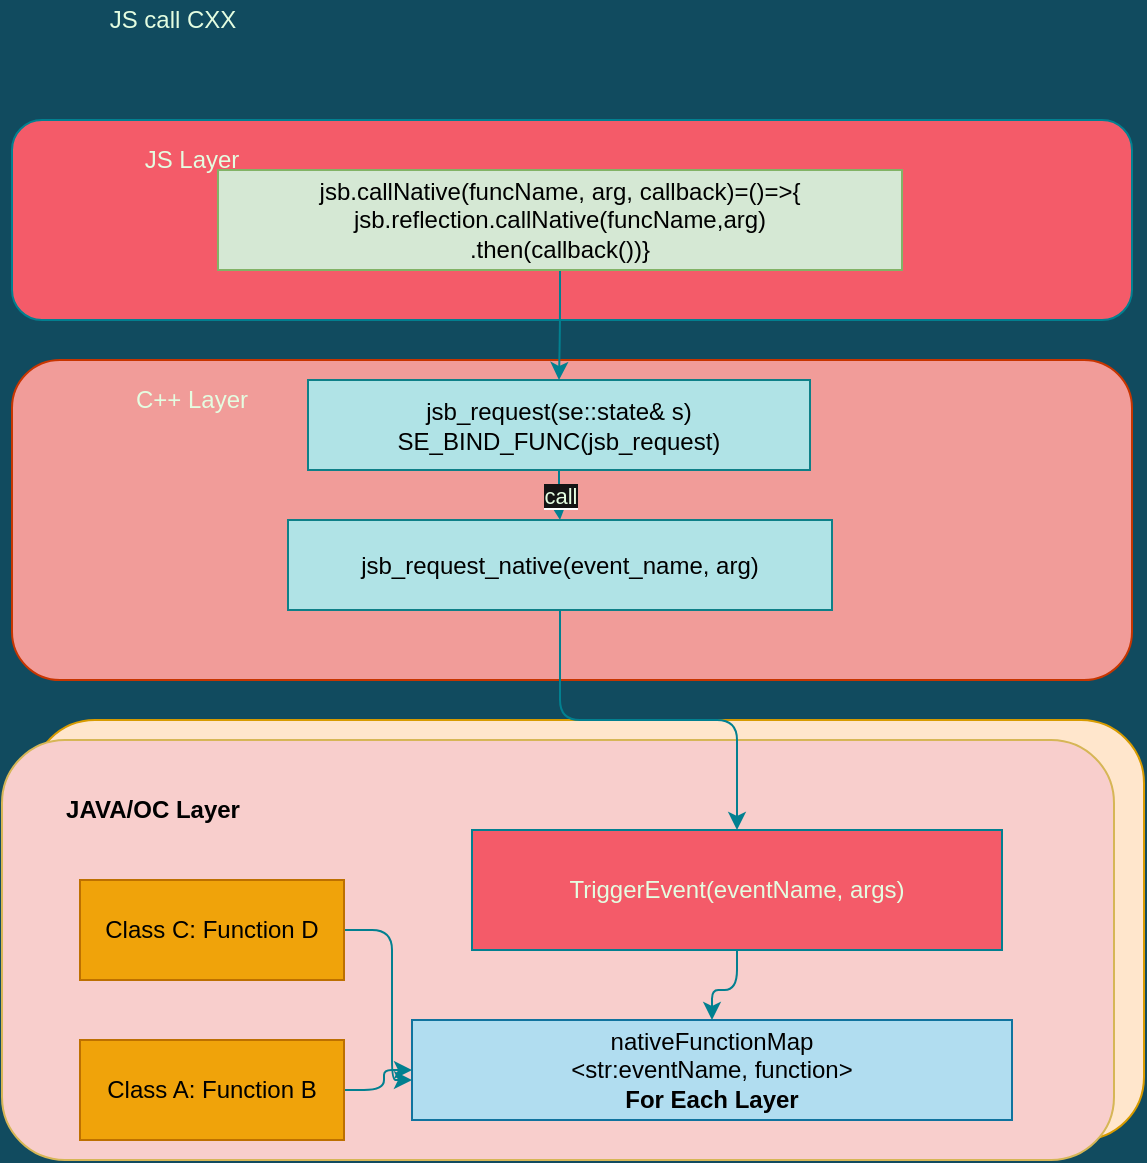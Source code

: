 <mxfile version="15.0.6" type="device" pages="3"><diagram id="mkpDoKUvkKoUuHL7RT0w" name="Solution2-seperateMaps"><mxGraphModel dx="1550" dy="835" grid="1" gridSize="10" guides="1" tooltips="1" connect="1" arrows="1" fold="1" page="1" pageScale="1" pageWidth="827" pageHeight="1169" background="#114B5F" math="0" shadow="0"><root><mxCell id="EYXqkd50lBTTVtrtmj-3-0"/><mxCell id="EYXqkd50lBTTVtrtmj-3-1" parent="EYXqkd50lBTTVtrtmj-3-0"/><mxCell id="EYXqkd50lBTTVtrtmj-3-51" value="" style="rounded=1;whiteSpace=wrap;html=1;sketch=0;strokeColor=#d79b00;fillColor=#ffe6cc;" parent="EYXqkd50lBTTVtrtmj-3-1" vertex="1"><mxGeometry x="160" y="530" width="556" height="210" as="geometry"/></mxCell><mxCell id="EYXqkd50lBTTVtrtmj-3-23" value="" style="rounded=1;whiteSpace=wrap;html=1;sketch=0;fontColor=#E4FDE1;strokeColor=#028090;fillColor=#F45B69;" parent="EYXqkd50lBTTVtrtmj-3-1" vertex="1"><mxGeometry x="150" y="230" width="560" height="100" as="geometry"/></mxCell><mxCell id="EYXqkd50lBTTVtrtmj-3-24" value="JS Layer" style="text;html=1;strokeColor=none;fillColor=none;align=center;verticalAlign=middle;whiteSpace=wrap;rounded=0;sketch=0;fontColor=#E4FDE1;" parent="EYXqkd50lBTTVtrtmj-3-1" vertex="1"><mxGeometry x="200" y="240" width="80" height="20" as="geometry"/></mxCell><mxCell id="EYXqkd50lBTTVtrtmj-3-25" value="" style="rounded=1;whiteSpace=wrap;html=1;sketch=0;strokeColor=#C73500;fontColor=#000000;fillColor=#F19C99;" parent="EYXqkd50lBTTVtrtmj-3-1" vertex="1"><mxGeometry x="150" y="350" width="560" height="160" as="geometry"/></mxCell><mxCell id="EYXqkd50lBTTVtrtmj-3-26" value="C++ Layer" style="text;html=1;strokeColor=none;fillColor=none;align=center;verticalAlign=middle;whiteSpace=wrap;rounded=0;sketch=0;fontColor=#E4FDE1;" parent="EYXqkd50lBTTVtrtmj-3-1" vertex="1"><mxGeometry x="200" y="360" width="80" height="20" as="geometry"/></mxCell><mxCell id="EYXqkd50lBTTVtrtmj-3-27" value="&lt;span style=&quot;background-color: rgb(20 , 20 , 20)&quot;&gt;call&lt;/span&gt;" style="edgeStyle=orthogonalEdgeStyle;curved=0;rounded=1;sketch=0;orthogonalLoop=1;jettySize=auto;html=1;fontColor=#E4FDE1;strokeColor=#028090;fillColor=#F45B69;" parent="EYXqkd50lBTTVtrtmj-3-1" source="EYXqkd50lBTTVtrtmj-3-28" target="EYXqkd50lBTTVtrtmj-3-29" edge="1"><mxGeometry relative="1" as="geometry"/></mxCell><mxCell id="EYXqkd50lBTTVtrtmj-3-28" value="jsb_request(se::state&amp;amp; s)&lt;br&gt;SE_BIND_FUNC(jsb_request)" style="rounded=0;whiteSpace=wrap;html=1;sketch=0;strokeColor=#0e8088;fillColor=#b0e3e6;" parent="EYXqkd50lBTTVtrtmj-3-1" vertex="1"><mxGeometry x="298" y="360" width="251" height="45" as="geometry"/></mxCell><mxCell id="EYXqkd50lBTTVtrtmj-3-29" value="jsb_request_native(event_name, arg)" style="rounded=0;whiteSpace=wrap;html=1;sketch=0;strokeColor=#0e8088;fillColor=#b0e3e6;" parent="EYXqkd50lBTTVtrtmj-3-1" vertex="1"><mxGeometry x="288" y="430" width="272" height="45" as="geometry"/></mxCell><mxCell id="EYXqkd50lBTTVtrtmj-3-30" style="edgeStyle=orthogonalEdgeStyle;curved=0;rounded=1;sketch=0;orthogonalLoop=1;jettySize=auto;html=1;fontColor=#E4FDE1;strokeColor=#028090;fillColor=#F45B69;" parent="EYXqkd50lBTTVtrtmj-3-1" source="EYXqkd50lBTTVtrtmj-3-31" target="EYXqkd50lBTTVtrtmj-3-28" edge="1"><mxGeometry relative="1" as="geometry"/></mxCell><mxCell id="EYXqkd50lBTTVtrtmj-3-31" value="jsb.callNative(funcName, arg, callback)=()=&amp;gt;{&lt;br&gt;jsb.reflection.callNative(funcName,arg)&lt;br&gt;&lt;div style=&quot;&quot;&gt;&lt;span&gt;.then(callback())&lt;/span&gt;&lt;span&gt;}&lt;/span&gt;&lt;/div&gt;" style="rounded=0;whiteSpace=wrap;html=1;sketch=0;strokeColor=#82b366;fillColor=#d5e8d4;align=center;" parent="EYXqkd50lBTTVtrtmj-3-1" vertex="1"><mxGeometry x="253" y="255" width="342" height="50" as="geometry"/></mxCell><mxCell id="EYXqkd50lBTTVtrtmj-3-32" value="JS call CXX" style="text;html=1;align=center;verticalAlign=middle;resizable=0;points=[];autosize=1;strokeColor=none;fontColor=#E4FDE1;" parent="EYXqkd50lBTTVtrtmj-3-1" vertex="1"><mxGeometry x="190" y="170" width="80" height="20" as="geometry"/></mxCell><mxCell id="EYXqkd50lBTTVtrtmj-3-33" value="" style="rounded=1;whiteSpace=wrap;html=1;sketch=0;strokeColor=#d6b656;fillColor=#F8CECC;" parent="EYXqkd50lBTTVtrtmj-3-1" vertex="1"><mxGeometry x="145" y="540" width="556" height="210" as="geometry"/></mxCell><mxCell id="EYXqkd50lBTTVtrtmj-3-34" value="&lt;b&gt;JAVA/OC Layer&lt;/b&gt;" style="text;html=1;align=center;verticalAlign=middle;resizable=0;points=[];autosize=1;strokeColor=none;" parent="EYXqkd50lBTTVtrtmj-3-1" vertex="1"><mxGeometry x="170" y="565" width="100" height="20" as="geometry"/></mxCell><mxCell id="EYXqkd50lBTTVtrtmj-3-45" value="nativeFunctionMap&lt;br&gt;&amp;lt;str:eventName, function&amp;gt;&lt;br&gt;&lt;b&gt;For Each Layer&lt;/b&gt;" style="rounded=0;whiteSpace=wrap;html=1;sketch=0;strokeColor=#10739e;fillColor=#b1ddf0;" parent="EYXqkd50lBTTVtrtmj-3-1" vertex="1"><mxGeometry x="350" y="680" width="300" height="50" as="geometry"/></mxCell><mxCell id="EYXqkd50lBTTVtrtmj-3-47" value="" style="edgeStyle=orthogonalEdgeStyle;curved=0;rounded=1;sketch=0;orthogonalLoop=1;jettySize=auto;html=1;fontColor=#E4FDE1;strokeColor=#028090;fillColor=#F45B69;" parent="EYXqkd50lBTTVtrtmj-3-1" source="EYXqkd50lBTTVtrtmj-3-43" target="EYXqkd50lBTTVtrtmj-3-45" edge="1"><mxGeometry relative="1" as="geometry"><Array as="points"><mxPoint x="340" y="635"/><mxPoint x="340" y="710"/></Array></mxGeometry></mxCell><mxCell id="EYXqkd50lBTTVtrtmj-3-43" value="Class C: Function D" style="rounded=0;whiteSpace=wrap;html=1;sketch=0;strokeColor=#BD7000;fillColor=#f0a30a;fontColor=#000000;" parent="EYXqkd50lBTTVtrtmj-3-1" vertex="1"><mxGeometry x="184" y="610" width="132" height="50" as="geometry"/></mxCell><mxCell id="EYXqkd50lBTTVtrtmj-3-46" value="" style="edgeStyle=orthogonalEdgeStyle;curved=0;rounded=1;sketch=0;orthogonalLoop=1;jettySize=auto;html=1;fontColor=#E4FDE1;strokeColor=#028090;fillColor=#F45B69;" parent="EYXqkd50lBTTVtrtmj-3-1" source="EYXqkd50lBTTVtrtmj-3-37" target="EYXqkd50lBTTVtrtmj-3-45" edge="1"><mxGeometry relative="1" as="geometry"/></mxCell><mxCell id="EYXqkd50lBTTVtrtmj-3-37" value="Class A: Function B" style="rounded=0;whiteSpace=wrap;html=1;sketch=0;strokeColor=#BD7000;fillColor=#f0a30a;fontColor=#000000;" parent="EYXqkd50lBTTVtrtmj-3-1" vertex="1"><mxGeometry x="184" y="690" width="132" height="50" as="geometry"/></mxCell><mxCell id="EYXqkd50lBTTVtrtmj-3-50" value="" style="edgeStyle=orthogonalEdgeStyle;curved=0;rounded=1;sketch=0;orthogonalLoop=1;jettySize=auto;html=1;fontColor=#E4FDE1;strokeColor=#028090;fillColor=#F45B69;" parent="EYXqkd50lBTTVtrtmj-3-1" source="EYXqkd50lBTTVtrtmj-3-48" target="EYXqkd50lBTTVtrtmj-3-45" edge="1"><mxGeometry relative="1" as="geometry"/></mxCell><mxCell id="EYXqkd50lBTTVtrtmj-3-48" value="TriggerEvent(eventName, args)" style="rounded=0;whiteSpace=wrap;html=1;sketch=0;fontColor=#E4FDE1;strokeColor=#028090;fillColor=#F45B69;" parent="EYXqkd50lBTTVtrtmj-3-1" vertex="1"><mxGeometry x="380" y="585" width="265" height="60" as="geometry"/></mxCell><mxCell id="EYXqkd50lBTTVtrtmj-3-49" style="edgeStyle=orthogonalEdgeStyle;curved=0;rounded=1;sketch=0;orthogonalLoop=1;jettySize=auto;html=1;fontColor=#E4FDE1;strokeColor=#028090;fillColor=#F45B69;" parent="EYXqkd50lBTTVtrtmj-3-1" source="EYXqkd50lBTTVtrtmj-3-29" target="EYXqkd50lBTTVtrtmj-3-48" edge="1"><mxGeometry relative="1" as="geometry"/></mxCell></root></mxGraphModel></diagram><diagram id="AXRN6p_8oE8iCNBeiGXJ" name="Solution JAVA/OS call JS"><mxGraphModel dx="886" dy="477" grid="1" gridSize="10" guides="1" tooltips="1" connect="1" arrows="1" fold="1" page="1" pageScale="1" pageWidth="827" pageHeight="1169" background="#114B5F" math="0" shadow="0"><root><mxCell id="u20ZnwzxxfQye61AJNGh-0"/><mxCell id="u20ZnwzxxfQye61AJNGh-1" parent="u20ZnwzxxfQye61AJNGh-0"/><mxCell id="fCknvgu3qPvbuOH-GlAi-0" value="JAVA call JS" style="text;html=1;align=center;verticalAlign=middle;resizable=0;points=[];autosize=1;strokeColor=none;fontColor=#E4FDE1;" vertex="1" parent="u20ZnwzxxfQye61AJNGh-1"><mxGeometry x="210" y="240" width="80" height="20" as="geometry"/></mxCell><mxCell id="ShuQGfLB42YetVopQrC6-1" value="" style="group" vertex="1" connectable="0" parent="u20ZnwzxxfQye61AJNGh-1"><mxGeometry x="210" y="270" width="370" height="160" as="geometry"/></mxCell><mxCell id="712Tn1QudkW3Q_IlymMP-0" value="" style="rounded=1;whiteSpace=wrap;html=1;sketch=0;fontColor=#E4FDE1;strokeColor=#028090;fillColor=#F45B69;" vertex="1" parent="ShuQGfLB42YetVopQrC6-1"><mxGeometry width="370" height="122.353" as="geometry"/></mxCell><mxCell id="ShuQGfLB42YetVopQrC6-0" value="JAVA/OC" style="text;html=1;strokeColor=none;fillColor=none;align=center;verticalAlign=middle;whiteSpace=wrap;rounded=0;sketch=0;fontColor=#E4FDE1;" vertex="1" parent="ShuQGfLB42YetVopQrC6-1"><mxGeometry width="40" height="18.824" as="geometry"/></mxCell><mxCell id="ShuQGfLB42YetVopQrC6-5" value="" style="group" vertex="1" connectable="0" parent="ShuQGfLB42YetVopQrC6-1"><mxGeometry x="60" y="37.647" width="250" height="47.059" as="geometry"/></mxCell><mxCell id="ShuQGfLB42YetVopQrC6-3" value="callJsMethod(eventName, arg, callback?)" style="rounded=0;whiteSpace=wrap;html=1;sketch=0;strokeColor=#6c8ebf;fillColor=#dae8fc;" vertex="1" parent="ShuQGfLB42YetVopQrC6-5"><mxGeometry width="250" height="28.235" as="geometry"/></mxCell><mxCell id="ShuQGfLB42YetVopQrC6-4" value="&amp;lt;Native CXX Code&amp;gt; callJsMethod" style="rounded=0;whiteSpace=wrap;html=1;sketch=0;fontColor=#000000;strokeColor=#C73500;fillColor=#fa6800;" vertex="1" parent="ShuQGfLB42YetVopQrC6-5"><mxGeometry y="28.235" width="250" height="18.824" as="geometry"/></mxCell><mxCell id="ShuQGfLB42YetVopQrC6-9" value="" style="group" vertex="1" connectable="0" parent="u20ZnwzxxfQye61AJNGh-1"><mxGeometry x="210" y="410" width="370" height="70" as="geometry"/></mxCell><mxCell id="ShuQGfLB42YetVopQrC6-6" value="" style="rounded=1;whiteSpace=wrap;html=1;sketch=0;fontColor=#E4FDE1;strokeColor=#028090;fillColor=#F19C99;" vertex="1" parent="ShuQGfLB42YetVopQrC6-9"><mxGeometry width="370" height="70" as="geometry"/></mxCell><mxCell id="ShuQGfLB42YetVopQrC6-8" value="CXX Layer" style="text;html=1;align=center;verticalAlign=middle;resizable=0;points=[];autosize=1;strokeColor=none;fontColor=#E4FDE1;" vertex="1" parent="ShuQGfLB42YetVopQrC6-9"><mxGeometry width="70" height="20" as="geometry"/></mxCell><mxCell id="ShuQGfLB42YetVopQrC6-10" value="ScriptEngine::globalObject-&amp;gt;call()" style="rounded=0;whiteSpace=wrap;html=1;sketch=0;strokeColor=#0e8088;fillColor=#b0e3e6;" vertex="1" parent="ShuQGfLB42YetVopQrC6-9"><mxGeometry x="70" y="21" width="230" height="19" as="geometry"/></mxCell><mxCell id="ShuQGfLB42YetVopQrC6-11" value="" style="group;fillColor=#b1ddf0;strokeColor=#10739e;" vertex="1" connectable="0" parent="u20ZnwzxxfQye61AJNGh-1"><mxGeometry x="210" y="520" width="370" height="70" as="geometry"/></mxCell><mxCell id="ShuQGfLB42YetVopQrC6-12" value="" style="rounded=1;whiteSpace=wrap;html=1;sketch=0;fontColor=#E4FDE1;strokeColor=#028090;fillColor=#F8CECC;" vertex="1" parent="ShuQGfLB42YetVopQrC6-11"><mxGeometry y="-20" width="370" height="90" as="geometry"/></mxCell><mxCell id="ShuQGfLB42YetVopQrC6-13" value="JS Layer" style="text;html=1;align=center;verticalAlign=middle;resizable=0;points=[];autosize=1;strokeColor=none;fontColor=#E4FDE1;" vertex="1" parent="ShuQGfLB42YetVopQrC6-11"><mxGeometry x="5" width="60" height="20" as="geometry"/></mxCell><mxCell id="ShuQGfLB42YetVopQrC6-14" value="global eventName(args)=&amp;gt;array" style="rounded=0;whiteSpace=wrap;html=1;sketch=0;strokeColor=#0e8088;fillColor=#b0e3e6;" vertex="1" parent="ShuQGfLB42YetVopQrC6-11"><mxGeometry x="80" y="40" width="230" height="19" as="geometry"/></mxCell><mxCell id="Vv8cYrvflHJQg_h7ji0P-3" value="TriggerEvent" style="rounded=0;whiteSpace=wrap;html=1;sketch=0;strokeColor=#10739e;fillColor=#b1ddf0;" vertex="1" parent="ShuQGfLB42YetVopQrC6-11"><mxGeometry x="220" y="-10" width="120" height="30" as="geometry"/></mxCell><mxCell id="ShuQGfLB42YetVopQrC6-7" value="" style="edgeStyle=orthogonalEdgeStyle;curved=0;rounded=1;sketch=0;orthogonalLoop=1;jettySize=auto;html=1;fontColor=#E4FDE1;strokeColor=#028090;fillColor=#F45B69;" edge="1" parent="u20ZnwzxxfQye61AJNGh-1" source="ShuQGfLB42YetVopQrC6-4" target="ShuQGfLB42YetVopQrC6-10"><mxGeometry relative="1" as="geometry"><mxPoint x="395" y="430" as="targetPoint"/></mxGeometry></mxCell><mxCell id="Vv8cYrvflHJQg_h7ji0P-1" value="EventMap[str, func]" style="rounded=0;whiteSpace=wrap;html=1;sketch=0;strokeColor=#0e8088;fillColor=#b0e3e6;" vertex="1" parent="u20ZnwzxxfQye61AJNGh-1"><mxGeometry x="275" y="510" width="120" height="30" as="geometry"/></mxCell><mxCell id="Vv8cYrvflHJQg_h7ji0P-2" style="edgeStyle=orthogonalEdgeStyle;curved=0;rounded=1;sketch=0;orthogonalLoop=1;jettySize=auto;html=1;fontColor=#E4FDE1;strokeColor=#028090;fillColor=#F45B69;" edge="1" parent="u20ZnwzxxfQye61AJNGh-1" source="ShuQGfLB42YetVopQrC6-14" target="Vv8cYrvflHJQg_h7ji0P-1"><mxGeometry relative="1" as="geometry"><Array as="points"><mxPoint x="280" y="570"/></Array></mxGeometry></mxCell><mxCell id="Vv8cYrvflHJQg_h7ji0P-4" value="" style="edgeStyle=orthogonalEdgeStyle;curved=0;rounded=1;sketch=0;orthogonalLoop=1;jettySize=auto;html=1;fontColor=#E4FDE1;strokeColor=#028090;fillColor=#F45B69;" edge="1" parent="u20ZnwzxxfQye61AJNGh-1" source="Vv8cYrvflHJQg_h7ji0P-3" target="Vv8cYrvflHJQg_h7ji0P-1"><mxGeometry relative="1" as="geometry"/></mxCell><mxCell id="Vv8cYrvflHJQg_h7ji0P-5" style="edgeStyle=orthogonalEdgeStyle;curved=0;rounded=1;sketch=0;orthogonalLoop=1;jettySize=auto;html=1;fontColor=#E4FDE1;strokeColor=#028090;fillColor=#F45B69;" edge="1" parent="u20ZnwzxxfQye61AJNGh-1" source="ShuQGfLB42YetVopQrC6-10" target="Vv8cYrvflHJQg_h7ji0P-3"><mxGeometry relative="1" as="geometry"/></mxCell></root></mxGraphModel></diagram><diagram id="3K6mIeaBWJzKamSJSXGW" name="Page-3"><mxGraphModel dx="1550" dy="835" grid="1" gridSize="10" guides="1" tooltips="1" connect="1" arrows="1" fold="1" page="1" pageScale="1" pageWidth="827" pageHeight="1169" background="#114B5F" math="0" shadow="0"><root><mxCell id="2tC8X2QQi1bqv-vn44eR-0"/><mxCell id="2tC8X2QQi1bqv-vn44eR-1" parent="2tC8X2QQi1bqv-vn44eR-0"/><mxCell id="2tC8X2QQi1bqv-vn44eR-66" value="JAVA" style="shape=umlFrame;whiteSpace=wrap;html=1;rounded=0;labelBackgroundColor=none;sketch=0;fontSize=14;fontColor=#FFFFFF;strokeColor=#028090;strokeWidth=3;fillColor=#F45B69;align=center;" vertex="1" parent="2tC8X2QQi1bqv-vn44eR-1"><mxGeometry x="70" y="880" width="690" height="230" as="geometry"/></mxCell><mxCell id="2tC8X2QQi1bqv-vn44eR-64" value="CXX" style="shape=umlFrame;whiteSpace=wrap;html=1;rounded=0;labelBackgroundColor=none;sketch=0;fontSize=14;fontColor=#FFFFFF;strokeColor=#028090;strokeWidth=3;fillColor=#F45B69;align=center;" vertex="1" parent="2tC8X2QQi1bqv-vn44eR-1"><mxGeometry x="70" y="630" width="690" height="220" as="geometry"/></mxCell><mxCell id="2tC8X2QQi1bqv-vn44eR-63" value="JS" style="shape=umlFrame;whiteSpace=wrap;html=1;rounded=0;labelBackgroundColor=none;sketch=0;fontSize=14;fontColor=#FFFFFF;strokeColor=#028090;strokeWidth=3;fillColor=#F45B69;align=center;" vertex="1" parent="2tC8X2QQi1bqv-vn44eR-1"><mxGeometry x="70" y="250" width="690" height="370" as="geometry"/></mxCell><mxCell id="2tC8X2QQi1bqv-vn44eR-10" value="&lt;h1&gt;JSB bridge&lt;/h1&gt;&lt;p&gt;JS call java static method&lt;/p&gt;&lt;p&gt;&lt;br&gt;&lt;/p&gt;" style="text;html=1;strokeColor=none;fillColor=none;spacing=5;spacingTop=-20;whiteSpace=wrap;overflow=hidden;rounded=0;sketch=0;fontColor=#FFCCE6;" vertex="1" parent="2tC8X2QQi1bqv-vn44eR-1"><mxGeometry x="130" y="280" width="180" height="105" as="geometry"/></mxCell><mxCell id="2tC8X2QQi1bqv-vn44eR-40" value="jsb" style="swimlane;fontStyle=1;align=center;verticalAlign=top;childLayout=stackLayout;horizontal=1;startSize=26;horizontalStack=0;resizeParent=1;resizeParentMax=0;resizeLast=0;collapsible=1;marginBottom=0;rounded=0;labelBackgroundColor=none;sketch=0;fontSize=9;fontColor=#E4FDE1;strokeColor=#028090;fillColor=#F45B69;" vertex="1" parent="2tC8X2QQi1bqv-vn44eR-1"><mxGeometry x="310" y="270" width="390" height="92" as="geometry"/></mxCell><mxCell id="2tC8X2QQi1bqv-vn44eR-44" value="+ callPlatformEvent ( eventName: string, arg?: string|null ): string|null;" style="text;fillColor=none;align=left;verticalAlign=top;spacingLeft=4;spacingRight=4;overflow=hidden;rotatable=0;points=[[0,0.5],[1,0.5]];portConstraint=eastwest;fontColor=#FFFFFF;strokeColor=#FFCCE6;" vertex="1" parent="2tC8X2QQi1bqv-vn44eR-40"><mxGeometry y="26" width="390" height="26" as="geometry"/></mxCell><mxCell id="2tC8X2QQi1bqv-vn44eR-43" value="+ callPlatformEventWithCallback ( eventName: string, arg?: string|null, &#10;cb?: (error: string, result: string)=&gt;void) : boolean;" style="text;fillColor=none;align=left;verticalAlign=top;spacingLeft=4;spacingRight=4;overflow=hidden;rotatable=0;points=[[0,0.5],[1,0.5]];portConstraint=eastwest;fontColor=#FFFFFF;strokeColor=#F8CECC;" vertex="1" parent="2tC8X2QQi1bqv-vn44eR-40"><mxGeometry y="52" width="390" height="40" as="geometry"/></mxCell><mxCell id="2tC8X2QQi1bqv-vn44eR-46" value="customEventManager" style="swimlane;fontStyle=1;align=center;verticalAlign=top;childLayout=stackLayout;horizontal=1;startSize=26;horizontalStack=0;resizeParent=1;resizeParentMax=0;resizeLast=0;collapsible=1;marginBottom=0;rounded=0;labelBackgroundColor=none;sketch=0;fontSize=12;fontColor=#FFFFFF;strokeColor=#028090;fillColor=#F45B69;" vertex="1" parent="2tC8X2QQi1bqv-vn44eR-1"><mxGeometry x="100" y="390" width="390" height="152" as="geometry"/></mxCell><mxCell id="2tC8X2QQi1bqv-vn44eR-47" value="- eventMap &lt; String, Function &gt;" style="text;strokeColor=none;fillColor=none;align=left;verticalAlign=top;spacingLeft=4;spacingRight=4;overflow=hidden;rotatable=0;points=[[0,0.5],[1,0.5]];portConstraint=eastwest;fontColor=#FFFFFF;" vertex="1" parent="2tC8X2QQi1bqv-vn44eR-46"><mxGeometry y="26" width="390" height="26" as="geometry"/></mxCell><mxCell id="2tC8X2QQi1bqv-vn44eR-48" value="" style="line;strokeWidth=1;fillColor=none;align=left;verticalAlign=middle;spacingTop=-1;spacingLeft=3;spacingRight=3;rotatable=0;labelPosition=right;points=[];portConstraint=eastwest;" vertex="1" parent="2tC8X2QQi1bqv-vn44eR-46"><mxGeometry y="52" width="390" height="8" as="geometry"/></mxCell><mxCell id="2tC8X2QQi1bqv-vn44eR-51" value="+ registerJSEvent(eventName: String, f: Function):boolean" style="text;fillColor=none;align=left;verticalAlign=top;spacingLeft=4;spacingRight=4;overflow=hidden;rotatable=0;points=[[0,0.5],[1,0.5]];portConstraint=eastwest;fontColor=#FFFFFF;strokeColor=#33FF99;" vertex="1" parent="2tC8X2QQi1bqv-vn44eR-46"><mxGeometry y="60" width="390" height="26" as="geometry"/></mxCell><mxCell id="2tC8X2QQi1bqv-vn44eR-99" value="+ callPlatformEventWithCallback ( eventName: string, arg?: string|null, &#10;cb?: (error: string, result: string)=&gt;void):boolean;//Use Promise" style="text;fillColor=none;align=left;verticalAlign=top;spacingLeft=4;spacingRight=4;overflow=hidden;rotatable=0;points=[[0,0.5],[1,0.5]];portConstraint=eastwest;fontColor=#FFFFFF;strokeColor=#F8CECC;" vertex="1" parent="2tC8X2QQi1bqv-vn44eR-46"><mxGeometry y="86" width="390" height="40" as="geometry"/></mxCell><mxCell id="2tC8X2QQi1bqv-vn44eR-49" value="+ dispatchJSEvent(eventName: String, arg? String):boolean" style="text;fillColor=none;align=left;verticalAlign=top;spacingLeft=4;spacingRight=4;overflow=hidden;rotatable=0;points=[[0,0.5],[1,0.5]];portConstraint=eastwest;fontColor=#FFFFFF;strokeColor=#00FF80;" vertex="1" parent="2tC8X2QQi1bqv-vn44eR-46"><mxGeometry y="126" width="390" height="26" as="geometry"/></mxCell><mxCell id="2tC8X2QQi1bqv-vn44eR-65" style="edgeStyle=orthogonalEdgeStyle;curved=0;rounded=1;sketch=0;orthogonalLoop=1;jettySize=auto;html=1;labelBackgroundColor=none;fontSize=14;startArrow=classic;startFill=1;endArrow=classic;endFill=1;fillColor=#F45B69;strokeColor=#9AC7BF;fontColor=#FFCCE6;" edge="1" parent="2tC8X2QQi1bqv-vn44eR-1" source="2tC8X2QQi1bqv-vn44eR-61" target="2tC8X2QQi1bqv-vn44eR-44"><mxGeometry relative="1" as="geometry"><Array as="points"><mxPoint x="720" y="752"/><mxPoint x="720" y="309"/></Array></mxGeometry></mxCell><mxCell id="2tC8X2QQi1bqv-vn44eR-73" style="edgeStyle=orthogonalEdgeStyle;curved=0;rounded=1;sketch=0;orthogonalLoop=1;jettySize=auto;html=1;labelBackgroundColor=none;fontSize=12;fontColor=#FFFFFF;startArrow=classic;startFill=1;endArrow=classic;endFill=1;fillColor=#F45B69;strokeColor=#9AC7BF;" edge="1" parent="2tC8X2QQi1bqv-vn44eR-1" source="2tC8X2QQi1bqv-vn44eR-61" target="2tC8X2QQi1bqv-vn44eR-85"><mxGeometry relative="1" as="geometry"><Array as="points"><mxPoint x="540" y="1042"/></Array></mxGeometry></mxCell><mxCell id="2tC8X2QQi1bqv-vn44eR-74" value="Call and return&lt;br&gt;less reflection" style="edgeLabel;html=1;align=center;verticalAlign=middle;resizable=0;points=[];fontSize=12;fontColor=#FFFFFF;labelBackgroundColor=none;" vertex="1" connectable="0" parent="2tC8X2QQi1bqv-vn44eR-73"><mxGeometry x="-0.016" y="1" relative="1" as="geometry"><mxPoint as="offset"/></mxGeometry></mxCell><mxCell id="2tC8X2QQi1bqv-vn44eR-61" value="&lt;b&gt;jsb_callPlatformEvent&lt;/b&gt;" style="html=1;rounded=0;labelBackgroundColor=none;sketch=0;fontSize=9;fontColor=#FFFFFF;strokeColor=#028090;fillColor=#F45B69;align=center;" vertex="1" parent="2tC8X2QQi1bqv-vn44eR-1"><mxGeometry x="500" y="735" width="160" height="35" as="geometry"/></mxCell><mxCell id="2tC8X2QQi1bqv-vn44eR-67" value="customEventManager" style="swimlane;fontStyle=1;align=center;verticalAlign=top;childLayout=stackLayout;horizontal=1;startSize=26;horizontalStack=0;resizeParent=1;resizeParentMax=0;resizeLast=0;collapsible=1;marginBottom=0;rounded=0;labelBackgroundColor=none;sketch=0;fontSize=12;fontColor=#FFFFFF;strokeWidth=1;fillColor=#F45B69;strokeColor=#67AB9F;" vertex="1" parent="2tC8X2QQi1bqv-vn44eR-1"><mxGeometry x="120" y="917" width="380" height="190" as="geometry"/></mxCell><mxCell id="2tC8X2QQi1bqv-vn44eR-68" value="- eventMap &lt;String , Function&lt;String, String&gt;&gt;" style="text;fillColor=none;align=left;verticalAlign=top;spacingLeft=4;spacingRight=4;overflow=hidden;rotatable=0;points=[[0,0.5],[1,0.5]];portConstraint=eastwest;fontColor=#FFFFFF;strokeColor=#FFCCE6;" vertex="1" parent="2tC8X2QQi1bqv-vn44eR-67"><mxGeometry y="26" width="380" height="26" as="geometry"/></mxCell><mxCell id="2tC8X2QQi1bqv-vn44eR-91" value="- handlerMap &lt;String , Function&lt;String, String&gt;&gt;" style="text;strokeColor=none;fillColor=none;align=left;verticalAlign=top;spacingLeft=4;spacingRight=4;overflow=hidden;rotatable=0;points=[[0,0.5],[1,0.5]];portConstraint=eastwest;fontColor=#FFFFFF;" vertex="1" parent="2tC8X2QQi1bqv-vn44eR-67"><mxGeometry y="52" width="380" height="26" as="geometry"/></mxCell><mxCell id="2tC8X2QQi1bqv-vn44eR-69" value="" style="line;strokeWidth=1;fillColor=none;align=left;verticalAlign=middle;spacingTop=-1;spacingLeft=3;spacingRight=3;rotatable=0;labelPosition=right;points=[];portConstraint=eastwest;" vertex="1" parent="2tC8X2QQi1bqv-vn44eR-67"><mxGeometry y="78" width="380" height="8" as="geometry"/></mxCell><mxCell id="2tC8X2QQi1bqv-vn44eR-71" value="+ registerEvent(eventName: String, f: Function):boolean" style="text;strokeColor=none;fillColor=none;align=left;verticalAlign=top;spacingLeft=4;spacingRight=4;overflow=hidden;rotatable=0;points=[[0,0.5],[1,0.5]];portConstraint=eastwest;fontColor=#FFFFFF;" vertex="1" parent="2tC8X2QQi1bqv-vn44eR-67"><mxGeometry y="86" width="380" height="26" as="geometry"/></mxCell><mxCell id="2tC8X2QQi1bqv-vn44eR-86" style="edgeStyle=orthogonalEdgeStyle;curved=0;rounded=1;sketch=0;orthogonalLoop=1;jettySize=auto;html=1;fontColor=#FFCCE6;fillColor=#F2CC8F;strokeColor=#00CC00;" edge="1" parent="2tC8X2QQi1bqv-vn44eR-67" source="2tC8X2QQi1bqv-vn44eR-85" target="2tC8X2QQi1bqv-vn44eR-68"><mxGeometry relative="1" as="geometry"><Array as="points"><mxPoint x="-60" y="125"/><mxPoint x="-60" y="39"/></Array></mxGeometry></mxCell><mxCell id="2tC8X2QQi1bqv-vn44eR-85" value="+ dispatchEvent(eventName: String, arg? String):boolean" style="text;fillColor=none;align=left;verticalAlign=top;spacingLeft=4;spacingRight=4;overflow=hidden;rotatable=0;points=[[0,0.5],[1,0.5]];portConstraint=eastwest;fontColor=#FFFFFF;strokeColor=#F19C99;" vertex="1" parent="2tC8X2QQi1bqv-vn44eR-67"><mxGeometry y="112" width="380" height="26" as="geometry"/></mxCell><mxCell id="2tC8X2QQi1bqv-vn44eR-139" value="+ Handle(handlerName: String):boolean" style="text;fillColor=none;align=left;verticalAlign=top;spacingLeft=4;spacingRight=4;overflow=hidden;rotatable=0;points=[[0,0.5],[1,0.5]];portConstraint=eastwest;fontColor=#FFFFFF;strokeColor=#F19C99;fontStyle=0" vertex="1" parent="2tC8X2QQi1bqv-vn44eR-67"><mxGeometry y="138" width="380" height="26" as="geometry"/></mxCell><mxCell id="2tC8X2QQi1bqv-vn44eR-72" value="+ native callJsEvent(eventName: String, arg? String, cbFunction):boolean" style="text;fillColor=none;align=left;verticalAlign=top;spacingLeft=4;spacingRight=4;overflow=hidden;rotatable=0;points=[[0,0.5],[1,0.5]];portConstraint=eastwest;fontColor=#FFFFFF;strokeColor=#F19C99;fontStyle=0" vertex="1" parent="2tC8X2QQi1bqv-vn44eR-67"><mxGeometry y="164" width="380" height="26" as="geometry"/></mxCell><mxCell id="2tC8X2QQi1bqv-vn44eR-84" value="&lt;h1&gt;JSB bridge&lt;/h1&gt;&lt;p&gt;JAVA call js static method&lt;/p&gt;&lt;p&gt;&lt;br&gt;&lt;/p&gt;" style="text;html=1;strokeColor=none;fillColor=none;spacing=5;spacingTop=-20;whiteSpace=wrap;overflow=hidden;rounded=0;labelBackgroundColor=none;sketch=0;fontColor=#99FF99;" vertex="1" parent="2tC8X2QQi1bqv-vn44eR-1"><mxGeometry x="550" y="940" width="180" height="105" as="geometry"/></mxCell><mxCell id="2tC8X2QQi1bqv-vn44eR-95" style="edgeStyle=orthogonalEdgeStyle;curved=0;rounded=1;sketch=0;orthogonalLoop=1;jettySize=auto;html=1;fontColor=#FFCCE6;fillColor=#F2CC8F;strokeColor=#00CC00;" edge="1" parent="2tC8X2QQi1bqv-vn44eR-1" source="2tC8X2QQi1bqv-vn44eR-87" target="2tC8X2QQi1bqv-vn44eR-91"><mxGeometry relative="1" as="geometry"><Array as="points"><mxPoint x="260" y="892"/><mxPoint x="520" y="892"/><mxPoint x="520" y="982"/></Array></mxGeometry></mxCell><mxCell id="2tC8X2QQi1bqv-vn44eR-87" value="&lt;b&gt;native callJsEvent&lt;/b&gt;" style="html=1;rounded=0;labelBackgroundColor=none;sketch=0;fontSize=9;fontColor=#FFFFFF;strokeColor=#028090;fillColor=#F45B69;align=center;" vertex="1" parent="2tC8X2QQi1bqv-vn44eR-1"><mxGeometry x="180" y="780" width="160" height="35" as="geometry"/></mxCell><mxCell id="2tC8X2QQi1bqv-vn44eR-88" style="edgeStyle=orthogonalEdgeStyle;curved=0;rounded=1;sketch=0;orthogonalLoop=1;jettySize=auto;html=1;fontColor=#FFCCE6;fillColor=#F2CC8F;strokeColor=#00CC00;" edge="1" parent="2tC8X2QQi1bqv-vn44eR-1" source="2tC8X2QQi1bqv-vn44eR-72" target="2tC8X2QQi1bqv-vn44eR-87"><mxGeometry relative="1" as="geometry"><Array as="points"><mxPoint x="100" y="1094"/><mxPoint x="100" y="798"/></Array></mxGeometry></mxCell><mxCell id="2tC8X2QQi1bqv-vn44eR-92" style="edgeStyle=orthogonalEdgeStyle;curved=0;rounded=1;sketch=0;orthogonalLoop=1;jettySize=auto;html=1;fontColor=#FFCCE6;fillColor=#F2CC8F;strokeColor=#00CC00;" edge="1" parent="2tC8X2QQi1bqv-vn44eR-1" source="2tC8X2QQi1bqv-vn44eR-89" target="2tC8X2QQi1bqv-vn44eR-49"><mxGeometry relative="1" as="geometry"/></mxCell><mxCell id="2tC8X2QQi1bqv-vn44eR-97" style="edgeStyle=orthogonalEdgeStyle;curved=0;rounded=1;sketch=0;orthogonalLoop=1;jettySize=auto;html=1;fontColor=#FFCCE6;strokeColor=#00CC00;fillColor=#F2CC8F;" edge="1" parent="2tC8X2QQi1bqv-vn44eR-1" source="2tC8X2QQi1bqv-vn44eR-89" target="2tC8X2QQi1bqv-vn44eR-87"><mxGeometry relative="1" as="geometry"/></mxCell><mxCell id="2tC8X2QQi1bqv-vn44eR-89" value="&lt;b&gt;performFunctionInCocosThread&lt;/b&gt;" style="html=1;rounded=0;labelBackgroundColor=none;sketch=0;fontSize=9;fontColor=#FFFFFF;strokeColor=#028090;fillColor=#F45B69;align=center;" vertex="1" parent="2tC8X2QQi1bqv-vn44eR-1"><mxGeometry x="160" y="700" width="200" height="35" as="geometry"/></mxCell><mxCell id="2tC8X2QQi1bqv-vn44eR-98" style="edgeStyle=orthogonalEdgeStyle;curved=0;rounded=1;sketch=0;orthogonalLoop=1;jettySize=auto;html=1;fontColor=#FFCCE6;fillColor=#ffcccc;strokeColor=#FF99FF;" edge="1" parent="2tC8X2QQi1bqv-vn44eR-1" source="2tC8X2QQi1bqv-vn44eR-43"><mxGeometry relative="1" as="geometry"><mxPoint x="490" y="455" as="targetPoint"/><Array as="points"><mxPoint x="580" y="455"/></Array></mxGeometry></mxCell><mxCell id="2tC8X2QQi1bqv-vn44eR-100" style="edgeStyle=orthogonalEdgeStyle;curved=0;rounded=1;sketch=0;orthogonalLoop=1;jettySize=auto;html=1;fontColor=#FFFFFF;strokeColor=#FF99FF;fillColor=#F2CC8F;startArrow=classic;startFill=1;" edge="1" parent="2tC8X2QQi1bqv-vn44eR-1" source="2tC8X2QQi1bqv-vn44eR-99" target="2tC8X2QQi1bqv-vn44eR-61"><mxGeometry relative="1" as="geometry"/></mxCell><mxCell id="2tC8X2QQi1bqv-vn44eR-104" value="JAVA" style="shape=umlFrame;whiteSpace=wrap;html=1;rounded=0;labelBackgroundColor=none;sketch=0;fontSize=14;fontColor=#FFFFFF;strokeColor=#028090;strokeWidth=3;fillColor=#F45B69;align=center;" vertex="1" parent="2tC8X2QQi1bqv-vn44eR-1"><mxGeometry x="890" y="870" width="690" height="230" as="geometry"/></mxCell><mxCell id="2tC8X2QQi1bqv-vn44eR-105" value="CXX" style="shape=umlFrame;whiteSpace=wrap;html=1;rounded=0;labelBackgroundColor=none;sketch=0;fontSize=14;fontColor=#FFFFFF;strokeColor=#028090;strokeWidth=3;fillColor=#F45B69;align=center;" vertex="1" parent="2tC8X2QQi1bqv-vn44eR-1"><mxGeometry x="890" y="620" width="690" height="220" as="geometry"/></mxCell><mxCell id="2tC8X2QQi1bqv-vn44eR-106" value="JS" style="shape=umlFrame;whiteSpace=wrap;html=1;rounded=0;labelBackgroundColor=none;sketch=0;fontSize=14;fontColor=#FFFFFF;strokeColor=#028090;strokeWidth=3;fillColor=#F45B69;align=center;" vertex="1" parent="2tC8X2QQi1bqv-vn44eR-1"><mxGeometry x="890" y="240" width="690" height="370" as="geometry"/></mxCell><mxCell id="2tC8X2QQi1bqv-vn44eR-107" value="&lt;h1&gt;JSB bridge&lt;/h1&gt;&lt;p&gt;JS call java static method&lt;/p&gt;&lt;p&gt;&lt;br&gt;&lt;/p&gt;" style="text;html=1;strokeColor=none;fillColor=none;spacing=5;spacingTop=-20;whiteSpace=wrap;overflow=hidden;rounded=0;sketch=0;fontColor=#FFCCE6;" vertex="1" parent="2tC8X2QQi1bqv-vn44eR-1"><mxGeometry x="950" y="270" width="180" height="105" as="geometry"/></mxCell><mxCell id="2tC8X2QQi1bqv-vn44eR-108" value="jsb" style="swimlane;fontStyle=1;align=center;verticalAlign=top;childLayout=stackLayout;horizontal=1;startSize=26;horizontalStack=0;resizeParent=1;resizeParentMax=0;resizeLast=0;collapsible=1;marginBottom=0;rounded=0;labelBackgroundColor=none;sketch=0;fontSize=9;fontColor=#E4FDE1;strokeColor=#028090;fillColor=#F45B69;" vertex="1" parent="2tC8X2QQi1bqv-vn44eR-1"><mxGeometry x="1130" y="260" width="390" height="92" as="geometry"/></mxCell><mxCell id="2tC8X2QQi1bqv-vn44eR-109" value="+ callPlatformEvent ( eventName: string, arg?: string|null ): string|null;" style="text;fillColor=none;align=left;verticalAlign=top;spacingLeft=4;spacingRight=4;overflow=hidden;rotatable=0;points=[[0,0.5],[1,0.5]];portConstraint=eastwest;fontColor=#FFFFFF;strokeColor=#FFCCE6;" vertex="1" parent="2tC8X2QQi1bqv-vn44eR-108"><mxGeometry y="26" width="390" height="26" as="geometry"/></mxCell><mxCell id="2tC8X2QQi1bqv-vn44eR-110" value="+ callPlatformEventWithCallback ( eventName: string, arg?: string|null, &#10;cb?: (error: string, result: string)=&gt;void) : boolean;" style="text;fillColor=none;align=left;verticalAlign=top;spacingLeft=4;spacingRight=4;overflow=hidden;rotatable=0;points=[[0,0.5],[1,0.5]];portConstraint=eastwest;fontColor=#FFFFFF;strokeColor=#F8CECC;" vertex="1" parent="2tC8X2QQi1bqv-vn44eR-108"><mxGeometry y="52" width="390" height="40" as="geometry"/></mxCell><mxCell id="2tC8X2QQi1bqv-vn44eR-111" value="customEventManager" style="swimlane;fontStyle=1;align=center;verticalAlign=top;childLayout=stackLayout;horizontal=1;startSize=26;horizontalStack=0;resizeParent=1;resizeParentMax=0;resizeLast=0;collapsible=1;marginBottom=0;rounded=0;labelBackgroundColor=none;sketch=0;fontSize=12;fontColor=#FFFFFF;strokeColor=#028090;fillColor=#F45B69;" vertex="1" parent="2tC8X2QQi1bqv-vn44eR-1"><mxGeometry x="920" y="380" width="390" height="204" as="geometry"/></mxCell><mxCell id="2tC8X2QQi1bqv-vn44eR-112" value="- eventMap &lt; String, Function &gt;" style="text;strokeColor=none;fillColor=none;align=left;verticalAlign=top;spacingLeft=4;spacingRight=4;overflow=hidden;rotatable=0;points=[[0,0.5],[1,0.5]];portConstraint=eastwest;fontColor=#FFFFFF;" vertex="1" parent="2tC8X2QQi1bqv-vn44eR-111"><mxGeometry y="26" width="390" height="26" as="geometry"/></mxCell><mxCell id="2tC8X2QQi1bqv-vn44eR-113" value="- handlerMap &lt; String, Function &gt; //New!!" style="text;align=left;verticalAlign=top;spacingLeft=4;spacingRight=4;overflow=hidden;rotatable=0;points=[[0,0.5],[1,0.5]];portConstraint=eastwest;shadow=0;fillColor=#ffcc99;strokeColor=#36393d;" vertex="1" parent="2tC8X2QQi1bqv-vn44eR-111"><mxGeometry y="52" width="390" height="26" as="geometry"/></mxCell><mxCell id="2tC8X2QQi1bqv-vn44eR-114" value="" style="line;strokeWidth=1;fillColor=none;align=left;verticalAlign=middle;spacingTop=-1;spacingLeft=3;spacingRight=3;rotatable=0;labelPosition=right;points=[];portConstraint=eastwest;" vertex="1" parent="2tC8X2QQi1bqv-vn44eR-111"><mxGeometry y="78" width="390" height="8" as="geometry"/></mxCell><mxCell id="2tC8X2QQi1bqv-vn44eR-115" value="+ registerJSEvent(eventName: String, f: Function):boolean" style="text;fillColor=none;align=left;verticalAlign=top;spacingLeft=4;spacingRight=4;overflow=hidden;rotatable=0;points=[[0,0.5],[1,0.5]];portConstraint=eastwest;fontColor=#FFFFFF;strokeColor=#33FF99;" vertex="1" parent="2tC8X2QQi1bqv-vn44eR-111"><mxGeometry y="86" width="390" height="26" as="geometry"/></mxCell><mxCell id="2tC8X2QQi1bqv-vn44eR-116" value="+ callPlatformEventWithCallback ( eventName: string, arg?: string|null, &#10;cb?: (error: string, result: string)=&gt;void):boolean;" style="text;fillColor=none;align=left;verticalAlign=top;spacingLeft=4;spacingRight=4;overflow=hidden;rotatable=0;points=[[0,0.5],[1,0.5]];portConstraint=eastwest;fontColor=#FFFFFF;strokeColor=#F8CECC;" vertex="1" parent="2tC8X2QQi1bqv-vn44eR-111"><mxGeometry y="112" width="390" height="40" as="geometry"/></mxCell><mxCell id="2tC8X2QQi1bqv-vn44eR-117" value="+ dispatchJSEvent(eventName: String, arg? String):boolean" style="text;fillColor=none;align=left;verticalAlign=top;spacingLeft=4;spacingRight=4;overflow=hidden;rotatable=0;points=[[0,0.5],[1,0.5]];portConstraint=eastwest;fontColor=#FFFFFF;strokeColor=#00FF80;" vertex="1" parent="2tC8X2QQi1bqv-vn44eR-111"><mxGeometry y="152" width="390" height="26" as="geometry"/></mxCell><mxCell id="2tC8X2QQi1bqv-vn44eR-141" value="+ Handle(handlerName: String):boolean" style="text;fillColor=#ffcc99;align=left;verticalAlign=top;spacingLeft=4;spacingRight=4;overflow=hidden;rotatable=0;points=[[0,0.5],[1,0.5]];portConstraint=eastwest;strokeColor=#36393d;fontStyle=0" vertex="1" parent="2tC8X2QQi1bqv-vn44eR-111"><mxGeometry y="178" width="390" height="26" as="geometry"/></mxCell><mxCell id="2tC8X2QQi1bqv-vn44eR-118" style="edgeStyle=orthogonalEdgeStyle;curved=0;rounded=1;sketch=0;orthogonalLoop=1;jettySize=auto;html=1;labelBackgroundColor=none;fontSize=14;startArrow=classic;startFill=1;endArrow=classic;endFill=1;fillColor=#F45B69;strokeColor=#9AC7BF;fontColor=#FFCCE6;" edge="1" parent="2tC8X2QQi1bqv-vn44eR-1" source="2tC8X2QQi1bqv-vn44eR-121" target="2tC8X2QQi1bqv-vn44eR-109"><mxGeometry relative="1" as="geometry"><Array as="points"><mxPoint x="1540" y="742"/><mxPoint x="1540" y="299"/></Array></mxGeometry></mxCell><mxCell id="2tC8X2QQi1bqv-vn44eR-119" style="edgeStyle=orthogonalEdgeStyle;curved=0;rounded=1;sketch=0;orthogonalLoop=1;jettySize=auto;html=1;labelBackgroundColor=none;fontSize=12;fontColor=#FFFFFF;startArrow=classic;startFill=1;endArrow=classic;endFill=1;fillColor=#F45B69;strokeColor=#9AC7BF;" edge="1" parent="2tC8X2QQi1bqv-vn44eR-1" source="2tC8X2QQi1bqv-vn44eR-121" target="2tC8X2QQi1bqv-vn44eR-128"><mxGeometry relative="1" as="geometry"><Array as="points"><mxPoint x="1360" y="1032"/></Array></mxGeometry></mxCell><mxCell id="2tC8X2QQi1bqv-vn44eR-120" value="Call and return&lt;br&gt;less reflection" style="edgeLabel;html=1;align=center;verticalAlign=middle;resizable=0;points=[];fontSize=12;fontColor=#FFFFFF;labelBackgroundColor=none;" vertex="1" connectable="0" parent="2tC8X2QQi1bqv-vn44eR-119"><mxGeometry x="-0.016" y="1" relative="1" as="geometry"><mxPoint as="offset"/></mxGeometry></mxCell><mxCell id="2tC8X2QQi1bqv-vn44eR-121" value="&lt;b&gt;jsb_callPlatformEvent&lt;/b&gt;" style="html=1;rounded=0;labelBackgroundColor=none;sketch=0;fontSize=9;fontColor=#FFFFFF;strokeColor=#028090;fillColor=#F45B69;align=center;" vertex="1" parent="2tC8X2QQi1bqv-vn44eR-1"><mxGeometry x="1320" y="725" width="160" height="35" as="geometry"/></mxCell><mxCell id="2tC8X2QQi1bqv-vn44eR-122" value="customEventManager" style="swimlane;fontStyle=1;align=center;verticalAlign=top;childLayout=stackLayout;horizontal=1;startSize=26;horizontalStack=0;resizeParent=1;resizeParentMax=0;resizeLast=0;collapsible=1;marginBottom=0;rounded=0;labelBackgroundColor=none;sketch=0;fontSize=12;fontColor=#FFFFFF;strokeWidth=1;fillColor=#F45B69;strokeColor=#67AB9F;" vertex="1" parent="2tC8X2QQi1bqv-vn44eR-1"><mxGeometry x="940" y="907" width="380" height="190" as="geometry"/></mxCell><mxCell id="2tC8X2QQi1bqv-vn44eR-123" value="- eventMap &lt;String , Function&lt;String, String&gt;&gt;" style="text;fillColor=none;align=left;verticalAlign=top;spacingLeft=4;spacingRight=4;overflow=hidden;rotatable=0;points=[[0,0.5],[1,0.5]];portConstraint=eastwest;fontColor=#FFFFFF;strokeColor=#FFCCE6;" vertex="1" parent="2tC8X2QQi1bqv-vn44eR-122"><mxGeometry y="26" width="380" height="26" as="geometry"/></mxCell><mxCell id="2tC8X2QQi1bqv-vn44eR-124" value="- handlerMap &lt;String , Function&lt;String, String&gt;&gt;" style="text;strokeColor=none;fillColor=none;align=left;verticalAlign=top;spacingLeft=4;spacingRight=4;overflow=hidden;rotatable=0;points=[[0,0.5],[1,0.5]];portConstraint=eastwest;fontColor=#FFFFFF;" vertex="1" parent="2tC8X2QQi1bqv-vn44eR-122"><mxGeometry y="52" width="380" height="26" as="geometry"/></mxCell><mxCell id="2tC8X2QQi1bqv-vn44eR-125" value="" style="line;strokeWidth=1;fillColor=none;align=left;verticalAlign=middle;spacingTop=-1;spacingLeft=3;spacingRight=3;rotatable=0;labelPosition=right;points=[];portConstraint=eastwest;" vertex="1" parent="2tC8X2QQi1bqv-vn44eR-122"><mxGeometry y="78" width="380" height="8" as="geometry"/></mxCell><mxCell id="2tC8X2QQi1bqv-vn44eR-126" value="+ registerEvent(eventName: String, f: Function):boolean" style="text;strokeColor=none;fillColor=none;align=left;verticalAlign=top;spacingLeft=4;spacingRight=4;overflow=hidden;rotatable=0;points=[[0,0.5],[1,0.5]];portConstraint=eastwest;fontColor=#FFFFFF;" vertex="1" parent="2tC8X2QQi1bqv-vn44eR-122"><mxGeometry y="86" width="380" height="26" as="geometry"/></mxCell><mxCell id="2tC8X2QQi1bqv-vn44eR-127" style="edgeStyle=orthogonalEdgeStyle;curved=0;rounded=1;sketch=0;orthogonalLoop=1;jettySize=auto;html=1;fontColor=#FFCCE6;fillColor=#F2CC8F;strokeColor=#00CC00;" edge="1" parent="2tC8X2QQi1bqv-vn44eR-122" source="2tC8X2QQi1bqv-vn44eR-128" target="2tC8X2QQi1bqv-vn44eR-123"><mxGeometry relative="1" as="geometry"><Array as="points"><mxPoint x="-60" y="125"/><mxPoint x="-60" y="39"/></Array></mxGeometry></mxCell><mxCell id="2tC8X2QQi1bqv-vn44eR-128" value="+ dispatchEvent(eventName: String, arg? String):boolean" style="text;fillColor=none;align=left;verticalAlign=top;spacingLeft=4;spacingRight=4;overflow=hidden;rotatable=0;points=[[0,0.5],[1,0.5]];portConstraint=eastwest;fontColor=#FFFFFF;strokeColor=#F19C99;" vertex="1" parent="2tC8X2QQi1bqv-vn44eR-122"><mxGeometry y="112" width="380" height="26" as="geometry"/></mxCell><mxCell id="2tC8X2QQi1bqv-vn44eR-140" value="+ Handle(handlerName: String):boolean" style="text;fillColor=none;align=left;verticalAlign=top;spacingLeft=4;spacingRight=4;overflow=hidden;rotatable=0;points=[[0,0.5],[1,0.5]];portConstraint=eastwest;fontColor=#FFFFFF;strokeColor=#F19C99;fontStyle=0" vertex="1" parent="2tC8X2QQi1bqv-vn44eR-122"><mxGeometry y="138" width="380" height="26" as="geometry"/></mxCell><mxCell id="2tC8X2QQi1bqv-vn44eR-129" value="+ native callJsEvent(eventName: String, arg? String, cbFunction):boolean" style="text;fillColor=none;align=left;verticalAlign=top;spacingLeft=4;spacingRight=4;overflow=hidden;rotatable=0;points=[[0,0.5],[1,0.5]];portConstraint=eastwest;fontColor=#FFFFFF;strokeColor=#F19C99;fontStyle=0" vertex="1" parent="2tC8X2QQi1bqv-vn44eR-122"><mxGeometry y="164" width="380" height="26" as="geometry"/></mxCell><mxCell id="2tC8X2QQi1bqv-vn44eR-130" value="&lt;h1&gt;JSB bridge&lt;/h1&gt;&lt;p&gt;JAVA call js static method&lt;/p&gt;&lt;p&gt;&lt;br&gt;&lt;/p&gt;" style="text;html=1;strokeColor=none;fillColor=none;spacing=5;spacingTop=-20;whiteSpace=wrap;overflow=hidden;rounded=0;labelBackgroundColor=none;sketch=0;fontColor=#99FF99;" vertex="1" parent="2tC8X2QQi1bqv-vn44eR-1"><mxGeometry x="1370" y="930" width="180" height="105" as="geometry"/></mxCell><mxCell id="2tC8X2QQi1bqv-vn44eR-131" style="edgeStyle=orthogonalEdgeStyle;curved=0;rounded=1;sketch=0;orthogonalLoop=1;jettySize=auto;html=1;fontColor=#FFCCE6;fillColor=#F2CC8F;strokeColor=#00CC00;" edge="1" parent="2tC8X2QQi1bqv-vn44eR-1" source="2tC8X2QQi1bqv-vn44eR-132" target="2tC8X2QQi1bqv-vn44eR-124"><mxGeometry relative="1" as="geometry"><Array as="points"><mxPoint x="1080" y="882"/><mxPoint x="1340" y="882"/><mxPoint x="1340" y="972"/></Array></mxGeometry></mxCell><mxCell id="2tC8X2QQi1bqv-vn44eR-132" value="&lt;b&gt;native callJsEvent&lt;/b&gt;" style="html=1;rounded=0;labelBackgroundColor=none;sketch=0;fontSize=9;fontColor=#FFFFFF;strokeColor=#028090;fillColor=#F45B69;align=center;" vertex="1" parent="2tC8X2QQi1bqv-vn44eR-1"><mxGeometry x="1000" y="770" width="160" height="35" as="geometry"/></mxCell><mxCell id="2tC8X2QQi1bqv-vn44eR-133" style="edgeStyle=orthogonalEdgeStyle;curved=0;rounded=1;sketch=0;orthogonalLoop=1;jettySize=auto;html=1;fontColor=#FFCCE6;fillColor=#F2CC8F;strokeColor=#00CC00;" edge="1" parent="2tC8X2QQi1bqv-vn44eR-1" source="2tC8X2QQi1bqv-vn44eR-129" target="2tC8X2QQi1bqv-vn44eR-132"><mxGeometry relative="1" as="geometry"><Array as="points"><mxPoint x="930" y="1084"/><mxPoint x="930" y="788"/></Array></mxGeometry></mxCell><mxCell id="2tC8X2QQi1bqv-vn44eR-134" style="edgeStyle=orthogonalEdgeStyle;curved=0;rounded=1;sketch=0;orthogonalLoop=1;jettySize=auto;html=1;fontColor=#FFCCE6;fillColor=#F2CC8F;strokeColor=#00CC00;" edge="1" parent="2tC8X2QQi1bqv-vn44eR-1" source="2tC8X2QQi1bqv-vn44eR-136" target="2tC8X2QQi1bqv-vn44eR-117"><mxGeometry relative="1" as="geometry"/></mxCell><mxCell id="2tC8X2QQi1bqv-vn44eR-135" style="edgeStyle=orthogonalEdgeStyle;curved=0;rounded=1;sketch=0;orthogonalLoop=1;jettySize=auto;html=1;fontColor=#FFCCE6;strokeColor=#00CC00;fillColor=#F2CC8F;" edge="1" parent="2tC8X2QQi1bqv-vn44eR-1" source="2tC8X2QQi1bqv-vn44eR-136" target="2tC8X2QQi1bqv-vn44eR-132"><mxGeometry relative="1" as="geometry"/></mxCell><mxCell id="2tC8X2QQi1bqv-vn44eR-136" value="&lt;b&gt;performFunctionInCocosThread&lt;/b&gt;" style="html=1;rounded=0;labelBackgroundColor=none;sketch=0;fontSize=9;fontColor=#FFFFFF;strokeColor=#028090;fillColor=#F45B69;align=center;" vertex="1" parent="2tC8X2QQi1bqv-vn44eR-1"><mxGeometry x="980" y="690" width="200" height="35" as="geometry"/></mxCell><mxCell id="2tC8X2QQi1bqv-vn44eR-138" style="edgeStyle=orthogonalEdgeStyle;curved=0;rounded=1;sketch=0;orthogonalLoop=1;jettySize=auto;html=1;fontColor=#FFFFFF;strokeColor=#FF99FF;fillColor=#F2CC8F;startArrow=classic;startFill=1;" edge="1" parent="2tC8X2QQi1bqv-vn44eR-1" source="2tC8X2QQi1bqv-vn44eR-116" target="2tC8X2QQi1bqv-vn44eR-121"><mxGeometry relative="1" as="geometry"/></mxCell></root></mxGraphModel></diagram></mxfile>